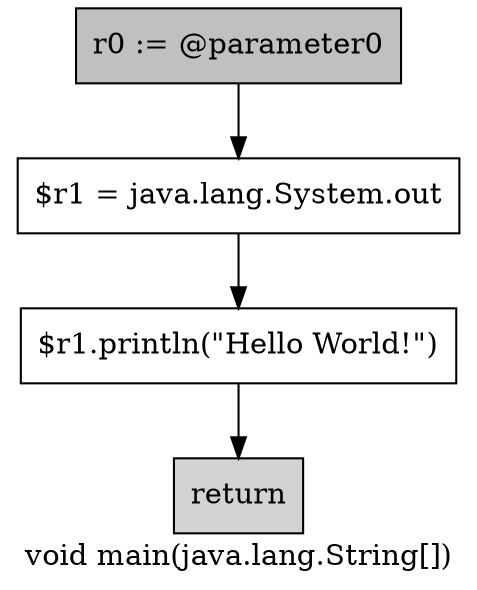 digraph "void main(java.lang.String[])" {
    label="void main(java.lang.String[])";
    node [shape=box];
    "0" [style=filled,fillcolor=gray,label="r0 := @parameter0",];
    "1" [label="$r1 = java.lang.System.out",];
    "0"->"1";
    "2" [label="$r1.println(\"Hello World!\")",];
    "1"->"2";
    "3" [style=filled,fillcolor=lightgray,label="return",];
    "2"->"3";
}
